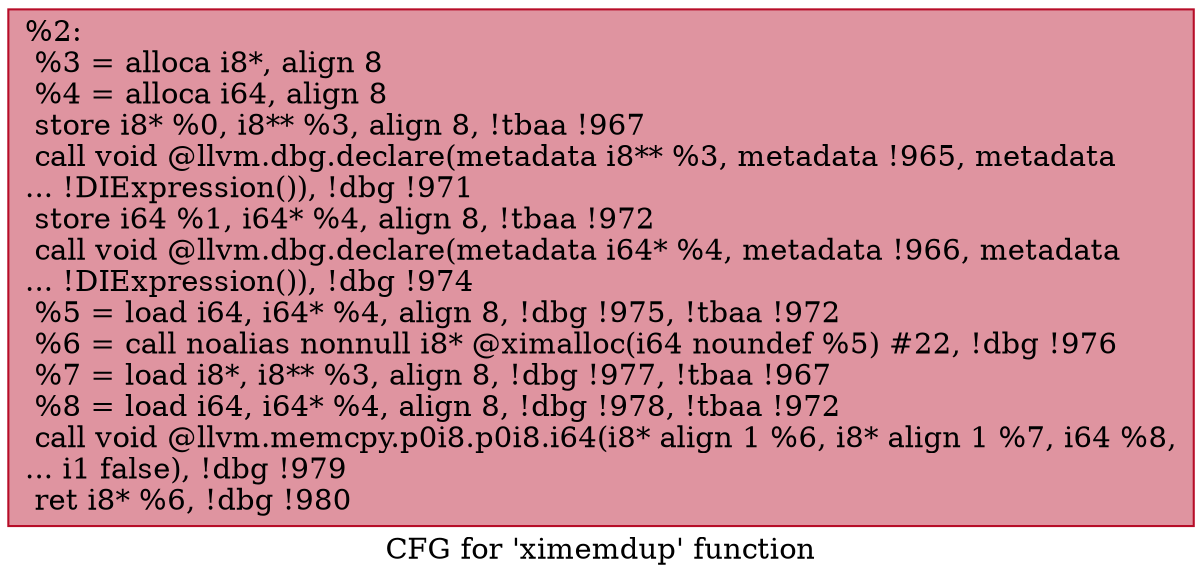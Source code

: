 digraph "CFG for 'ximemdup' function" {
	label="CFG for 'ximemdup' function";

	Node0x23d5c50 [shape=record,color="#b70d28ff", style=filled, fillcolor="#b70d2870",label="{%2:\l  %3 = alloca i8*, align 8\l  %4 = alloca i64, align 8\l  store i8* %0, i8** %3, align 8, !tbaa !967\l  call void @llvm.dbg.declare(metadata i8** %3, metadata !965, metadata\l... !DIExpression()), !dbg !971\l  store i64 %1, i64* %4, align 8, !tbaa !972\l  call void @llvm.dbg.declare(metadata i64* %4, metadata !966, metadata\l... !DIExpression()), !dbg !974\l  %5 = load i64, i64* %4, align 8, !dbg !975, !tbaa !972\l  %6 = call noalias nonnull i8* @ximalloc(i64 noundef %5) #22, !dbg !976\l  %7 = load i8*, i8** %3, align 8, !dbg !977, !tbaa !967\l  %8 = load i64, i64* %4, align 8, !dbg !978, !tbaa !972\l  call void @llvm.memcpy.p0i8.p0i8.i64(i8* align 1 %6, i8* align 1 %7, i64 %8,\l... i1 false), !dbg !979\l  ret i8* %6, !dbg !980\l}"];
}
